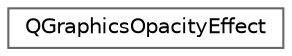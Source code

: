 digraph "类继承关系图"
{
 // LATEX_PDF_SIZE
  bgcolor="transparent";
  edge [fontname=Helvetica,fontsize=10,labelfontname=Helvetica,labelfontsize=10];
  node [fontname=Helvetica,fontsize=10,shape=box,height=0.2,width=0.4];
  rankdir="LR";
  Node0 [id="Node000000",label="QGraphicsOpacityEffect",height=0.2,width=0.4,color="grey40", fillcolor="white", style="filled",URL="$class_q_graphics_opacity_effect.html",tooltip="图形透明效果类"];
}
